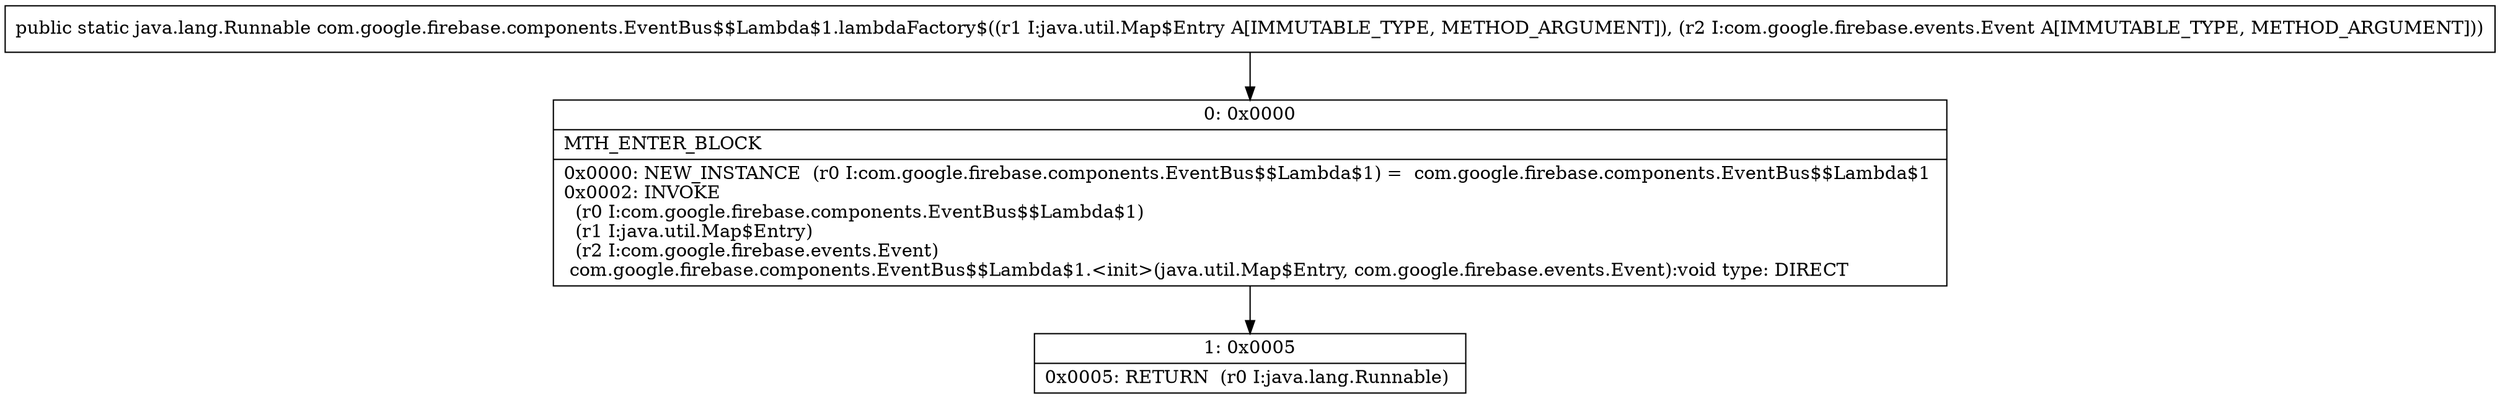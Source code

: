 digraph "CFG forcom.google.firebase.components.EventBus$$Lambda$1.lambdaFactory$(Ljava\/util\/Map$Entry;Lcom\/google\/firebase\/events\/Event;)Ljava\/lang\/Runnable;" {
Node_0 [shape=record,label="{0\:\ 0x0000|MTH_ENTER_BLOCK\l|0x0000: NEW_INSTANCE  (r0 I:com.google.firebase.components.EventBus$$Lambda$1) =  com.google.firebase.components.EventBus$$Lambda$1 \l0x0002: INVOKE  \l  (r0 I:com.google.firebase.components.EventBus$$Lambda$1)\l  (r1 I:java.util.Map$Entry)\l  (r2 I:com.google.firebase.events.Event)\l com.google.firebase.components.EventBus$$Lambda$1.\<init\>(java.util.Map$Entry, com.google.firebase.events.Event):void type: DIRECT \l}"];
Node_1 [shape=record,label="{1\:\ 0x0005|0x0005: RETURN  (r0 I:java.lang.Runnable) \l}"];
MethodNode[shape=record,label="{public static java.lang.Runnable com.google.firebase.components.EventBus$$Lambda$1.lambdaFactory$((r1 I:java.util.Map$Entry A[IMMUTABLE_TYPE, METHOD_ARGUMENT]), (r2 I:com.google.firebase.events.Event A[IMMUTABLE_TYPE, METHOD_ARGUMENT])) }"];
MethodNode -> Node_0;
Node_0 -> Node_1;
}

